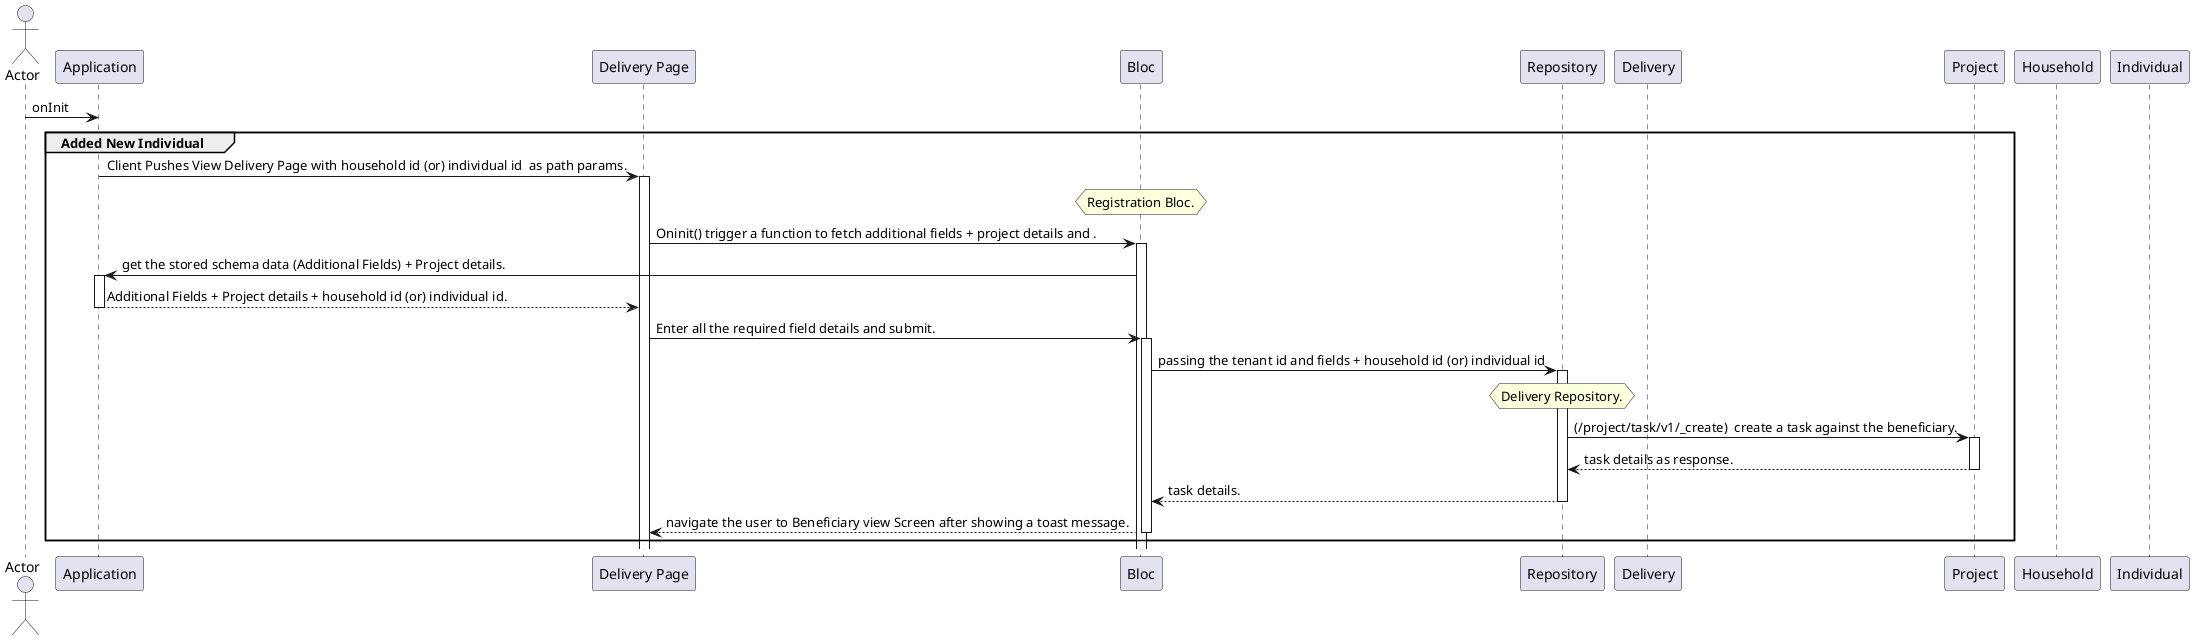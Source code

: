 @startuml Delivery
!function $my_code($fgcolor, $bgcolor)
!return "<color:"+$fgcolor+"><back:"+$bgcolor+"><size:14><b><font:monospaced>"
!endfunction
actor Actor
participant Application as client
participant "Delivery Page" as delivery
participant Bloc
participant Repository as repository
participant Delivery as delivery_service
participant Project as project_service
participant Household as household_service
participant Individual as individual_service

Actor -> client: onInit
group  Added New Individual
    autoactivate on

    client -> delivery: Client Pushes View Delivery Page with household id (or) individual id  as path params.
    hnote over Bloc : Registration Bloc.
    delivery -> Bloc: Oninit() trigger a function to fetch additional fields + project details and .
    Bloc -> client :  get the stored schema data (Additional Fields) + Project details.
    client -->delivery: Additional Fields + Project details + household id (or) individual id.
    delivery -> Bloc: Enter all the required field details and submit.
    Bloc -> repository : passing the tenant id and fields + household id (or) individual id
    hnote over repository : Delivery Repository.
    repository -> project_service : (/project/task/v1/_create)  create a task against the beneficiary.
    project_service --> repository : task details as response.
    repository --> Bloc :  task details.
    Bloc --> delivery : navigate the user to Beneficiary view Screen after showing a toast message.

    autoactivate off
end
@enduml